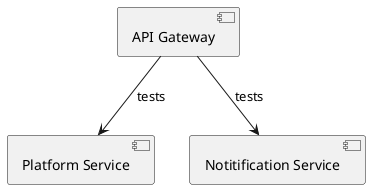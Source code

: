 @startuml APIGateway

[API Gateway] as api

api-down-> [Platform Service] : tests
api-down-> [Notitification Service] : tests


@enduml